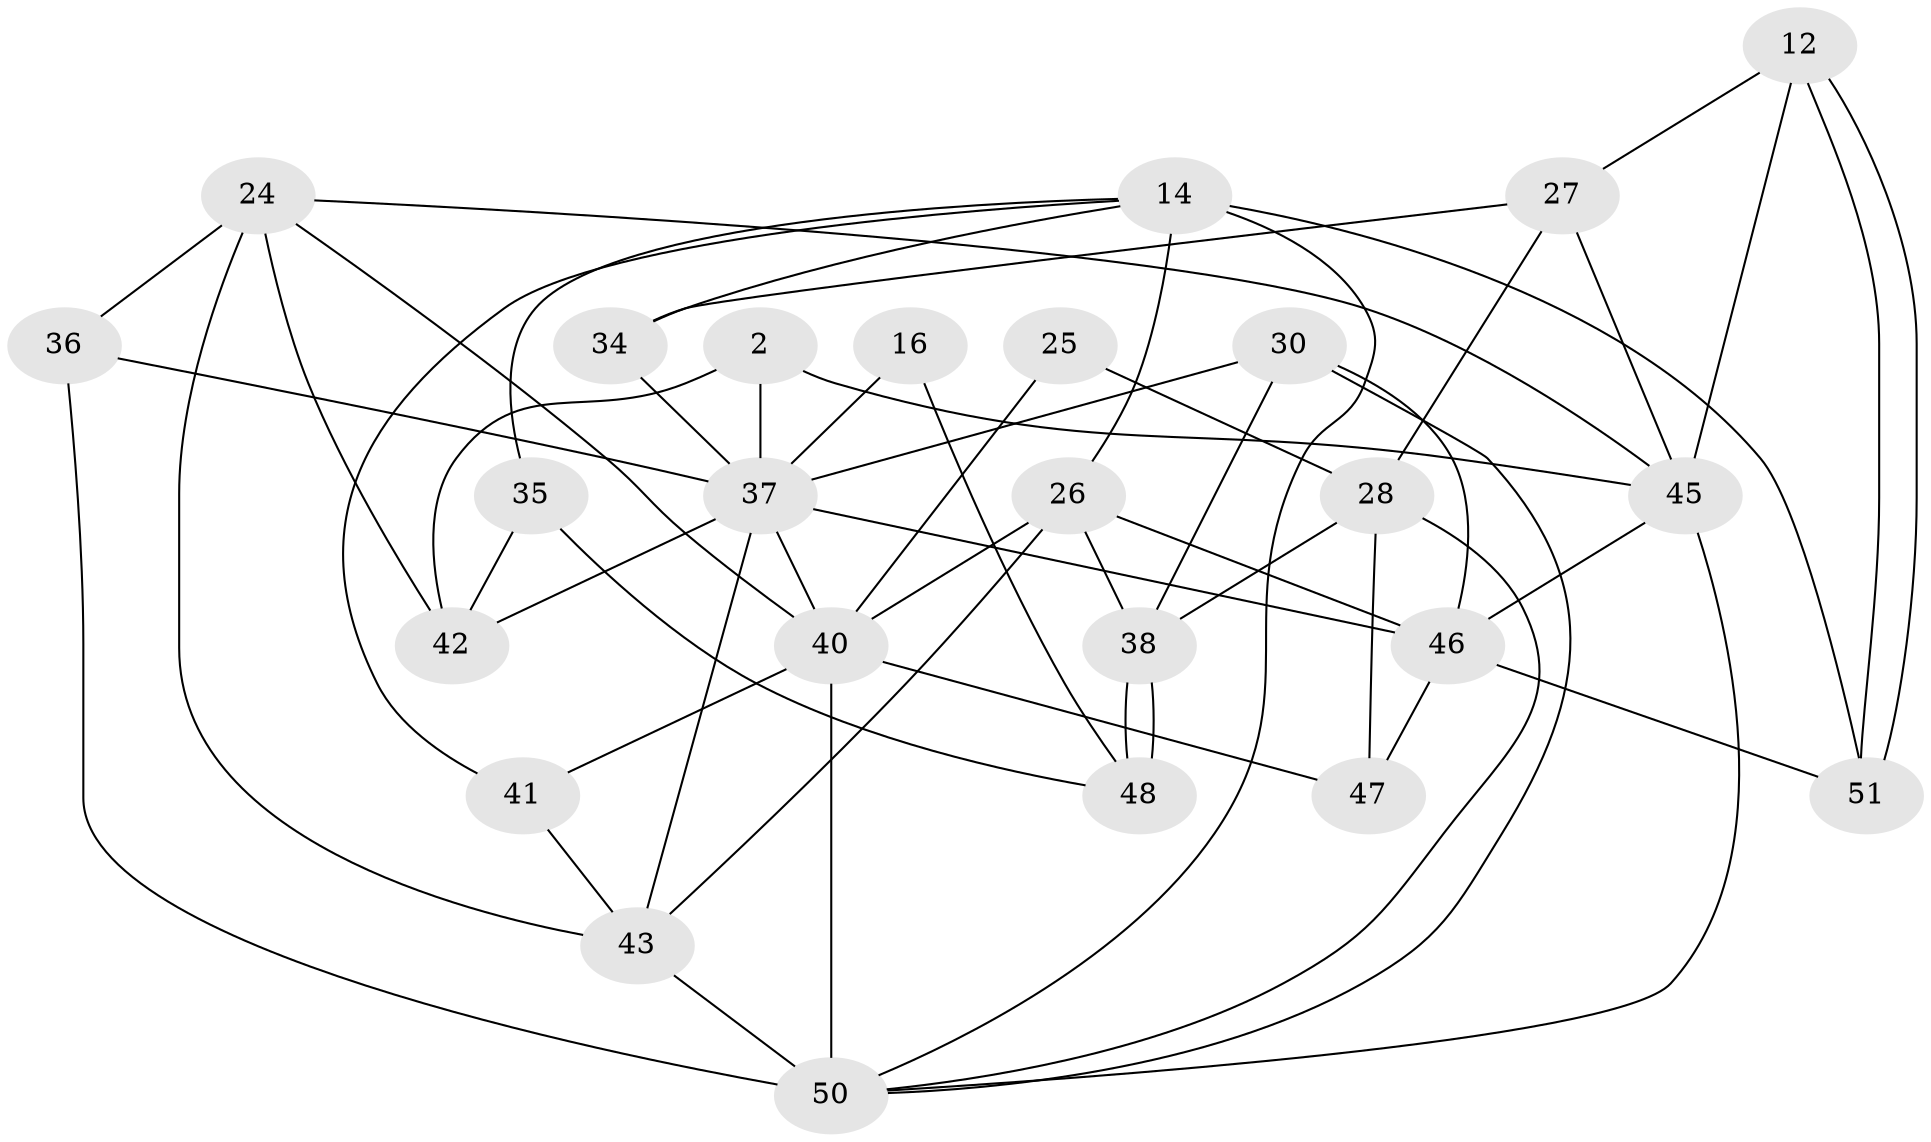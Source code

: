 // original degree distribution, {4: 0.3333333333333333, 7: 0.058823529411764705, 2: 0.09803921568627451, 3: 0.27450980392156865, 5: 0.17647058823529413, 6: 0.058823529411764705}
// Generated by graph-tools (version 1.1) at 2025/53/03/04/25 21:53:06]
// undirected, 25 vertices, 56 edges
graph export_dot {
graph [start="1"]
  node [color=gray90,style=filled];
  2;
  12;
  14;
  16;
  24 [super="+8+23+13"];
  25;
  26 [super="+7"];
  27 [super="+18"];
  28 [super="+20"];
  30;
  34 [super="+17"];
  35;
  36 [super="+4+6"];
  37 [super="+10+31"];
  38;
  40 [super="+21"];
  41;
  42 [super="+39"];
  43 [super="+3"];
  45 [super="+19+44"];
  46 [super="+33"];
  47 [super="+15"];
  48;
  50 [super="+49+32"];
  51;
  2 -- 42 [weight=2];
  2 -- 37;
  2 -- 45;
  12 -- 51;
  12 -- 51;
  12 -- 45;
  12 -- 27 [weight=2];
  14 -- 41;
  14 -- 26 [weight=2];
  14 -- 34;
  14 -- 35;
  14 -- 51;
  14 -- 50;
  16 -- 37;
  16 -- 48;
  24 -- 43 [weight=2];
  24 -- 36;
  24 -- 45 [weight=2];
  24 -- 42 [weight=2];
  24 -- 40;
  25 -- 40 [weight=2];
  25 -- 28;
  26 -- 43 [weight=2];
  26 -- 38;
  26 -- 40;
  26 -- 46;
  27 -- 28 [weight=2];
  27 -- 34;
  27 -- 45;
  28 -- 38;
  28 -- 47;
  28 -- 50;
  30 -- 38;
  30 -- 37;
  30 -- 50;
  30 -- 46;
  34 -- 37;
  35 -- 42 [weight=2];
  35 -- 48;
  36 -- 50 [weight=4];
  36 -- 37;
  37 -- 43 [weight=3];
  37 -- 40;
  37 -- 42;
  37 -- 46;
  38 -- 48;
  38 -- 48;
  40 -- 41 [weight=2];
  40 -- 47;
  40 -- 50 [weight=2];
  41 -- 43;
  43 -- 50 [weight=2];
  45 -- 50 [weight=2];
  45 -- 46;
  46 -- 51;
  46 -- 47;
}

